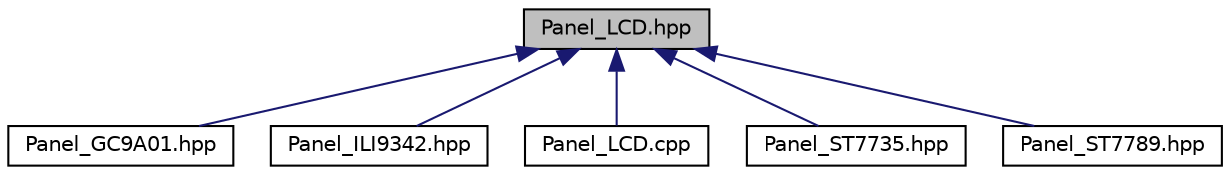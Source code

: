 digraph "Panel_LCD.hpp"
{
 // LATEX_PDF_SIZE
  edge [fontname="Helvetica",fontsize="10",labelfontname="Helvetica",labelfontsize="10"];
  node [fontname="Helvetica",fontsize="10",shape=record];
  Node1 [label="Panel_LCD.hpp",height=0.2,width=0.4,color="black", fillcolor="grey75", style="filled", fontcolor="black",tooltip=" "];
  Node1 -> Node2 [dir="back",color="midnightblue",fontsize="10",style="solid",fontname="Helvetica"];
  Node2 [label="Panel_GC9A01.hpp",height=0.2,width=0.4,color="black", fillcolor="white", style="filled",URL="$d7/dae/Panel__GC9A01_8hpp.html",tooltip=" "];
  Node1 -> Node3 [dir="back",color="midnightblue",fontsize="10",style="solid",fontname="Helvetica"];
  Node3 [label="Panel_ILI9342.hpp",height=0.2,width=0.4,color="black", fillcolor="white", style="filled",URL="$d9/dbb/Panel__ILI9342_8hpp.html",tooltip=" "];
  Node1 -> Node4 [dir="back",color="midnightblue",fontsize="10",style="solid",fontname="Helvetica"];
  Node4 [label="Panel_LCD.cpp",height=0.2,width=0.4,color="black", fillcolor="white", style="filled",URL="$d3/df3/Panel__LCD_8cpp.html",tooltip=" "];
  Node1 -> Node5 [dir="back",color="midnightblue",fontsize="10",style="solid",fontname="Helvetica"];
  Node5 [label="Panel_ST7735.hpp",height=0.2,width=0.4,color="black", fillcolor="white", style="filled",URL="$dd/dc3/Panel__ST7735_8hpp.html",tooltip=" "];
  Node1 -> Node6 [dir="back",color="midnightblue",fontsize="10",style="solid",fontname="Helvetica"];
  Node6 [label="Panel_ST7789.hpp",height=0.2,width=0.4,color="black", fillcolor="white", style="filled",URL="$de/d5b/Panel__ST7789_8hpp.html",tooltip=" "];
}
